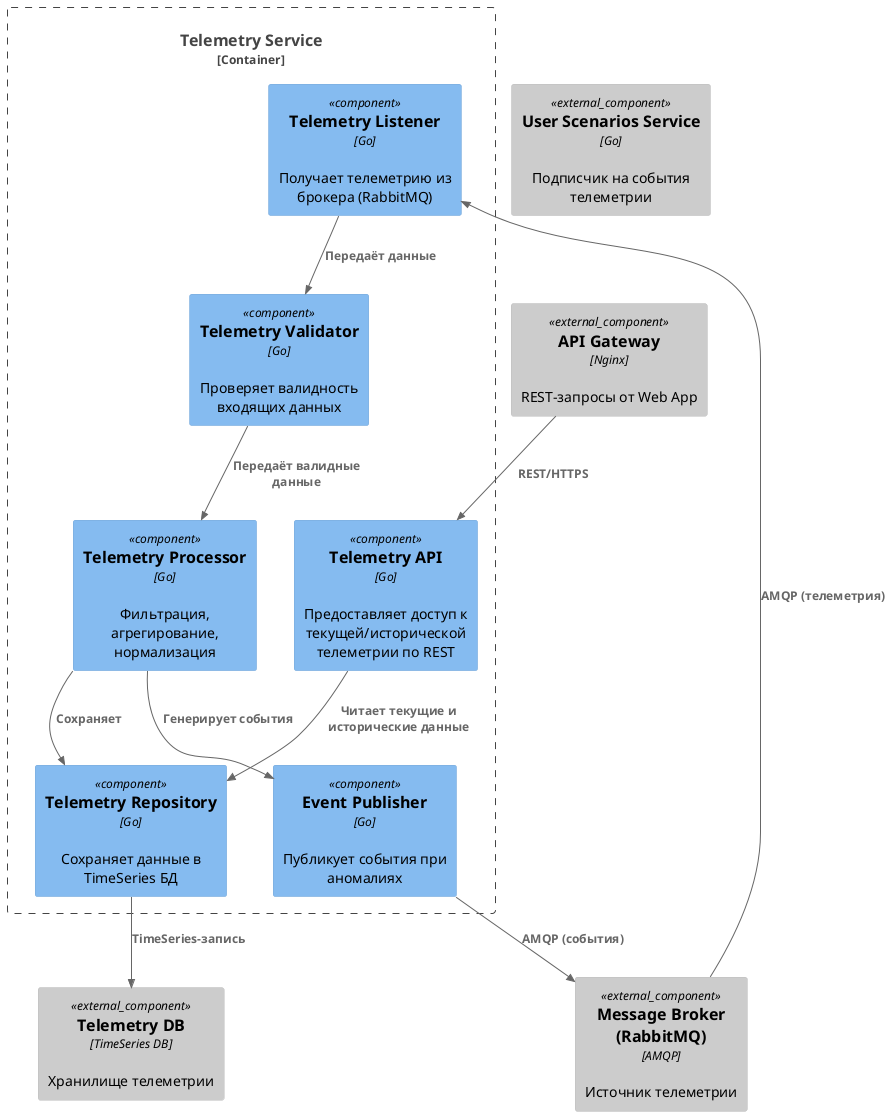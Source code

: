 @startuml
!include <C4/C4_Component>

Container_Boundary(telemetry, "Telemetry Service") {

  Component(telemetryListener, "Telemetry Listener", "Go", "Получает телеметрию из брокера (RabbitMQ)")
  Component(telemetryValidator, "Telemetry Validator", "Go", "Проверяет валидность входящих данных")
  Component(telemetryProcessor, "Telemetry Processor", "Go", "Фильтрация, агрегирование, нормализация")
  Component(telemetryRepo, "Telemetry Repository", "Go", "Сохраняет данные в TimeSeries БД")
  Component(telemetryApi, "Telemetry API", "Go", "Предоставляет доступ к текущей/исторической телеметрии по REST")
  Component(eventPublisher, "Event Publisher", "Go", "Публикует события при аномалиях")
}

Component_Ext(messageBrokerExt, "Message Broker (RabbitMQ)", "AMQP", "Источник телеметрии")
Component_Ext(apiGatewayExt, "API Gateway", "Nginx", "REST-запросы от Web App")
Component_Ext(telemetryDbExt, "Telemetry DB", "TimeSeries DB", "Хранилище телеметрии")
Component_Ext(userScenariosExt, "User Scenarios Service", "Go", "Подписчик на события телеметрии")

Rel(messageBrokerExt, telemetryListener, "AMQP (телеметрия)")
Rel(telemetryListener, telemetryValidator, "Передаёт данные")
Rel(telemetryValidator, telemetryProcessor, "Передаёт валидные данные")
Rel(telemetryProcessor, telemetryRepo, "Сохраняет")
Rel(telemetryProcessor, eventPublisher, "Генерирует события")
Rel(eventPublisher, messageBrokerExt, "AMQP (события)")

Rel(apiGatewayExt, telemetryApi, "REST/HTTPS")
Rel(telemetryApi, telemetryRepo, "Читает текущие и исторические данные")

Rel(telemetryRepo, telemetryDbExt, "TimeSeries-запись")

@enduml